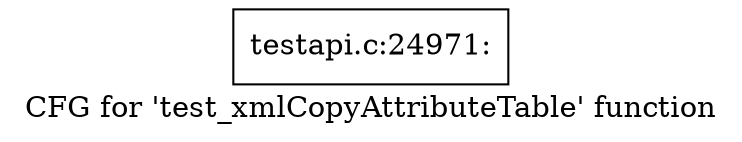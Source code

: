 digraph "CFG for 'test_xmlCopyAttributeTable' function" {
	label="CFG for 'test_xmlCopyAttributeTable' function";

	Node0x4e605c0 [shape=record,label="{testapi.c:24971:}"];
}
